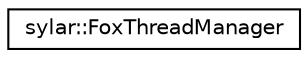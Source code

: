 digraph "类继承关系图"
{
 // LATEX_PDF_SIZE
  edge [fontname="Helvetica",fontsize="10",labelfontname="Helvetica",labelfontsize="10"];
  node [fontname="Helvetica",fontsize="10",shape=record];
  rankdir="LR";
  Node0 [label="sylar::FoxThreadManager",height=0.2,width=0.4,color="black", fillcolor="white", style="filled",URL="$classsylar_1_1FoxThreadManager.html",tooltip=" "];
}
